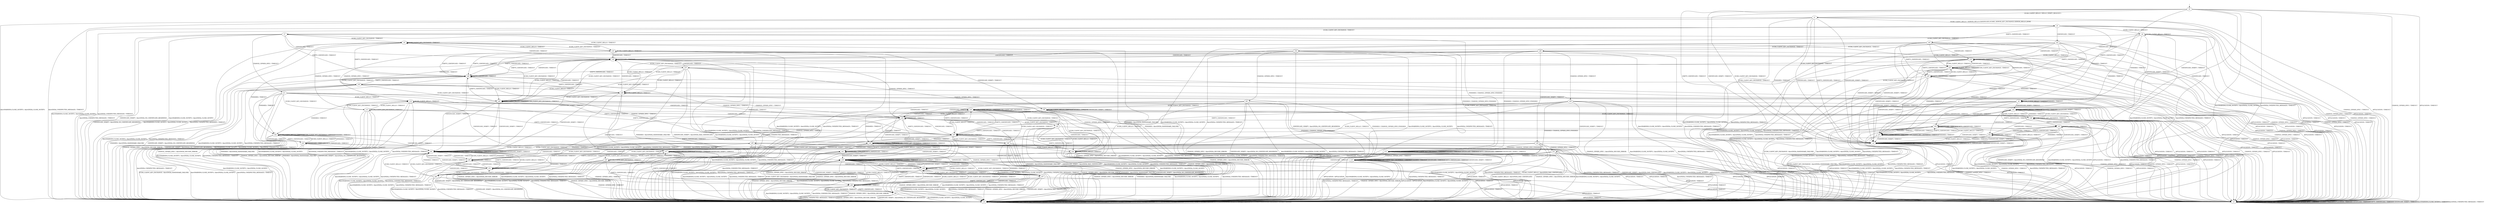 digraph h5 {
s0 [label="s0"];
s1 [label="s1"];
s2 [label="s2"];
s3 [label="s3"];
s4 [label="s4"];
s5 [label="s5"];
s6 [label="s6"];
s7 [label="s7"];
s8 [label="s8"];
s22 [label="s22"];
s32 [label="s32"];
s44 [label="s44"];
s9 [label="s9"];
s10 [label="s10"];
s11 [label="s11"];
s12 [label="s12"];
s25 [label="s25"];
s26 [label="s26"];
s27 [label="s27"];
s33 [label="s33"];
s34 [label="s34"];
s36 [label="s36"];
s38 [label="s38"];
s45 [label="s45"];
s46 [label="s46"];
s52 [label="s52"];
s53 [label="s53"];
s54 [label="s54"];
s13 [label="s13"];
s14 [label="s14"];
s15 [label="s15"];
s16 [label="s16"];
s28 [label="s28"];
s29 [label="s29"];
s30 [label="s30"];
s37 [label="s37"];
s39 [label="s39"];
s40 [label="s40"];
s42 [label="s42"];
s47 [label="s47"];
s55 [label="s55"];
s61 [label="s61"];
s17 [label="s17"];
s18 [label="s18"];
s19 [label="s19"];
s23 [label="s23"];
s31 [label="s31"];
s35 [label="s35"];
s41 [label="s41"];
s43 [label="s43"];
s50 [label="s50"];
s51 [label="s51"];
s56 [label="s56"];
s20 [label="s20"];
s21 [label="s21"];
s24 [label="s24"];
s48 [label="s48"];
s49 [label="s49"];
s59 [label="s59"];
s60 [label="s60"];
s57 [label="s57"];
s58 [label="s58"];
s0 -> s1 [label="ECDH_CLIENT_HELLO / HELLO_VERIFY_REQUEST+"];
s0 -> s2 [label="ECDH_CLIENT_KEY_EXCHANGE / TIMEOUT"];
s0 -> s3 [label="CHANGE_CIPHER_SPEC / TIMEOUT"];
s0 -> s2 [label="FINISHED / TIMEOUT"];
s0 -> s3 [label="APPLICATION / TIMEOUT"];
s0 -> s2 [label="CERTIFICATE / TIMEOUT"];
s0 -> s2 [label="EMPTY_CERTIFICATE / TIMEOUT"];
s0 -> s2 [label="CERTIFICATE_VERIFY / TIMEOUT"];
s0 -> s4 [label="Alert(WARNING,CLOSE_NOTIFY) / Alert(FATAL,CLOSE_NOTIFY)"];
s0 -> s4 [label="Alert(FATAL,UNEXPECTED_MESSAGE) / TIMEOUT"];
s1 -> s5 [label="ECDH_CLIENT_HELLO / SERVER_HELLO,CERTIFICATE,ECDHE_SERVER_KEY_EXCHANGE,SERVER_HELLO_DONE"];
s1 -> s2 [label="ECDH_CLIENT_KEY_EXCHANGE / TIMEOUT"];
s1 -> s3 [label="CHANGE_CIPHER_SPEC / TIMEOUT"];
s1 -> s2 [label="FINISHED / TIMEOUT"];
s1 -> s3 [label="APPLICATION / TIMEOUT"];
s1 -> s2 [label="CERTIFICATE / TIMEOUT"];
s1 -> s2 [label="EMPTY_CERTIFICATE / TIMEOUT"];
s1 -> s2 [label="CERTIFICATE_VERIFY / TIMEOUT"];
s1 -> s4 [label="Alert(WARNING,CLOSE_NOTIFY) / Alert(FATAL,CLOSE_NOTIFY)"];
s1 -> s4 [label="Alert(FATAL,UNEXPECTED_MESSAGE) / TIMEOUT"];
s2 -> s2 [label="ECDH_CLIENT_HELLO / TIMEOUT"];
s2 -> s2 [label="ECDH_CLIENT_KEY_EXCHANGE / TIMEOUT"];
s2 -> s3 [label="CHANGE_CIPHER_SPEC / TIMEOUT"];
s2 -> s2 [label="FINISHED / TIMEOUT"];
s2 -> s3 [label="APPLICATION / TIMEOUT"];
s2 -> s2 [label="CERTIFICATE / TIMEOUT"];
s2 -> s2 [label="EMPTY_CERTIFICATE / TIMEOUT"];
s2 -> s2 [label="CERTIFICATE_VERIFY / TIMEOUT"];
s2 -> s4 [label="Alert(WARNING,CLOSE_NOTIFY) / Alert(FATAL,CLOSE_NOTIFY)"];
s2 -> s4 [label="Alert(FATAL,UNEXPECTED_MESSAGE) / TIMEOUT"];
s3 -> s3 [label="ECDH_CLIENT_HELLO / TIMEOUT"];
s3 -> s3 [label="ECDH_CLIENT_KEY_EXCHANGE / TIMEOUT"];
s3 -> s3 [label="CHANGE_CIPHER_SPEC / TIMEOUT"];
s3 -> s3 [label="FINISHED / TIMEOUT"];
s3 -> s3 [label="APPLICATION / TIMEOUT"];
s3 -> s3 [label="CERTIFICATE / TIMEOUT"];
s3 -> s3 [label="EMPTY_CERTIFICATE / TIMEOUT"];
s3 -> s3 [label="CERTIFICATE_VERIFY / TIMEOUT"];
s3 -> s3 [label="Alert(WARNING,CLOSE_NOTIFY) / TIMEOUT"];
s3 -> s3 [label="Alert(FATAL,UNEXPECTED_MESSAGE) / TIMEOUT"];
s4 -> s4 [label="ECDH_CLIENT_HELLO / SOCKET_CLOSED"];
s4 -> s4 [label="ECDH_CLIENT_KEY_EXCHANGE / SOCKET_CLOSED"];
s4 -> s4 [label="CHANGE_CIPHER_SPEC / SOCKET_CLOSED"];
s4 -> s4 [label="FINISHED / SOCKET_CLOSED"];
s4 -> s4 [label="APPLICATION / SOCKET_CLOSED"];
s4 -> s4 [label="CERTIFICATE / SOCKET_CLOSED"];
s4 -> s4 [label="EMPTY_CERTIFICATE / SOCKET_CLOSED"];
s4 -> s4 [label="CERTIFICATE_VERIFY / SOCKET_CLOSED"];
s4 -> s4 [label="Alert(WARNING,CLOSE_NOTIFY) / SOCKET_CLOSED"];
s4 -> s4 [label="Alert(FATAL,UNEXPECTED_MESSAGE) / SOCKET_CLOSED"];
s5 -> s6 [label="ECDH_CLIENT_HELLO / TIMEOUT"];
s5 -> s7 [label="ECDH_CLIENT_KEY_EXCHANGE / TIMEOUT"];
s5 -> s3 [label="CHANGE_CIPHER_SPEC / TIMEOUT"];
s5 -> s8 [label="FINISHED / TIMEOUT"];
s5 -> s3 [label="APPLICATION / TIMEOUT"];
s5 -> s22 [label="CERTIFICATE / TIMEOUT"];
s5 -> s44 [label="EMPTY_CERTIFICATE / TIMEOUT"];
s5 -> s32 [label="CERTIFICATE_VERIFY / TIMEOUT"];
s5 -> s4 [label="Alert(WARNING,CLOSE_NOTIFY) / Alert(FATAL,CLOSE_NOTIFY)"];
s5 -> s4 [label="Alert(FATAL,UNEXPECTED_MESSAGE) / TIMEOUT"];
s6 -> s6 [label="ECDH_CLIENT_HELLO / TIMEOUT"];
s6 -> s9 [label="ECDH_CLIENT_KEY_EXCHANGE / TIMEOUT"];
s6 -> s3 [label="CHANGE_CIPHER_SPEC / TIMEOUT"];
s6 -> s8 [label="FINISHED / TIMEOUT"];
s6 -> s3 [label="APPLICATION / TIMEOUT"];
s6 -> s33 [label="CERTIFICATE / TIMEOUT"];
s6 -> s45 [label="EMPTY_CERTIFICATE / TIMEOUT"];
s6 -> s32 [label="CERTIFICATE_VERIFY / TIMEOUT"];
s6 -> s4 [label="Alert(WARNING,CLOSE_NOTIFY) / Alert(FATAL,CLOSE_NOTIFY)"];
s6 -> s4 [label="Alert(FATAL,UNEXPECTED_MESSAGE) / TIMEOUT"];
s7 -> s10 [label="ECDH_CLIENT_HELLO / TIMEOUT"];
s7 -> s9 [label="ECDH_CLIENT_KEY_EXCHANGE / TIMEOUT"];
s7 -> s11 [label="CHANGE_CIPHER_SPEC / TIMEOUT"];
s7 -> s12 [label="FINISHED / CHANGE_CIPHER_SPEC,FINISHED"];
s7 -> s3 [label="APPLICATION / TIMEOUT"];
s7 -> s38 [label="CERTIFICATE / TIMEOUT"];
s7 -> s46 [label="EMPTY_CERTIFICATE / TIMEOUT"];
s7 -> s4 [label="CERTIFICATE_VERIFY / Alert(FATAL,NO_CERTIFICATE_RESERVED)"];
s7 -> s4 [label="Alert(WARNING,CLOSE_NOTIFY) / Alert(FATAL,CLOSE_NOTIFY)"];
s7 -> s4 [label="Alert(FATAL,UNEXPECTED_MESSAGE) / TIMEOUT"];
s8 -> s8 [label="ECDH_CLIENT_HELLO / TIMEOUT"];
s8 -> s4 [label="ECDH_CLIENT_KEY_EXCHANGE / Alert(FATAL,HANDSHAKE_FAILURE)"];
s8 -> s3 [label="CHANGE_CIPHER_SPEC / TIMEOUT"];
s8 -> s8 [label="FINISHED / TIMEOUT"];
s8 -> s3 [label="APPLICATION / TIMEOUT"];
s8 -> s34 [label="CERTIFICATE / TIMEOUT"];
s8 -> s34 [label="EMPTY_CERTIFICATE / TIMEOUT"];
s8 -> s32 [label="CERTIFICATE_VERIFY / TIMEOUT"];
s8 -> s4 [label="Alert(WARNING,CLOSE_NOTIFY) / Alert(FATAL,CLOSE_NOTIFY)"];
s8 -> s4 [label="Alert(FATAL,UNEXPECTED_MESSAGE) / TIMEOUT"];
s22 -> s25 [label="ECDH_CLIENT_HELLO / TIMEOUT"];
s22 -> s26 [label="ECDH_CLIENT_KEY_EXCHANGE / TIMEOUT"];
s22 -> s3 [label="CHANGE_CIPHER_SPEC / TIMEOUT"];
s22 -> s27 [label="FINISHED / TIMEOUT"];
s22 -> s3 [label="APPLICATION / TIMEOUT"];
s22 -> s33 [label="CERTIFICATE / TIMEOUT"];
s22 -> s45 [label="EMPTY_CERTIFICATE / TIMEOUT"];
s22 -> s2 [label="CERTIFICATE_VERIFY / TIMEOUT"];
s22 -> s4 [label="Alert(WARNING,CLOSE_NOTIFY) / Alert(FATAL,CLOSE_NOTIFY)"];
s22 -> s4 [label="Alert(FATAL,UNEXPECTED_MESSAGE) / TIMEOUT"];
s32 -> s32 [label="ECDH_CLIENT_HELLO / TIMEOUT"];
s32 -> s36 [label="ECDH_CLIENT_KEY_EXCHANGE / TIMEOUT"];
s32 -> s3 [label="CHANGE_CIPHER_SPEC / TIMEOUT"];
s32 -> s32 [label="FINISHED / TIMEOUT"];
s32 -> s3 [label="APPLICATION / TIMEOUT"];
s32 -> s52 [label="CERTIFICATE / TIMEOUT"];
s32 -> s53 [label="EMPTY_CERTIFICATE / TIMEOUT"];
s32 -> s32 [label="CERTIFICATE_VERIFY / TIMEOUT"];
s32 -> s4 [label="Alert(WARNING,CLOSE_NOTIFY) / Alert(FATAL,CLOSE_NOTIFY)"];
s32 -> s4 [label="Alert(FATAL,UNEXPECTED_MESSAGE) / TIMEOUT"];
s44 -> s25 [label="ECDH_CLIENT_HELLO / TIMEOUT"];
s44 -> s54 [label="ECDH_CLIENT_KEY_EXCHANGE / TIMEOUT"];
s44 -> s3 [label="CHANGE_CIPHER_SPEC / TIMEOUT"];
s44 -> s27 [label="FINISHED / TIMEOUT"];
s44 -> s3 [label="APPLICATION / TIMEOUT"];
s44 -> s33 [label="CERTIFICATE / TIMEOUT"];
s44 -> s45 [label="EMPTY_CERTIFICATE / TIMEOUT"];
s44 -> s2 [label="CERTIFICATE_VERIFY / TIMEOUT"];
s44 -> s4 [label="Alert(WARNING,CLOSE_NOTIFY) / Alert(FATAL,CLOSE_NOTIFY)"];
s44 -> s4 [label="Alert(FATAL,UNEXPECTED_MESSAGE) / TIMEOUT"];
s9 -> s10 [label="ECDH_CLIENT_HELLO / TIMEOUT"];
s9 -> s9 [label="ECDH_CLIENT_KEY_EXCHANGE / TIMEOUT"];
s9 -> s13 [label="CHANGE_CIPHER_SPEC / TIMEOUT"];
s9 -> s4 [label="FINISHED / Alert(FATAL,HANDSHAKE_FAILURE)"];
s9 -> s3 [label="APPLICATION / TIMEOUT"];
s9 -> s38 [label="CERTIFICATE / TIMEOUT"];
s9 -> s46 [label="EMPTY_CERTIFICATE / TIMEOUT"];
s9 -> s4 [label="CERTIFICATE_VERIFY / Alert(FATAL,NO_CERTIFICATE_RESERVED)"];
s9 -> s4 [label="Alert(WARNING,CLOSE_NOTIFY) / Alert(FATAL,CLOSE_NOTIFY)"];
s9 -> s4 [label="Alert(FATAL,UNEXPECTED_MESSAGE) / TIMEOUT"];
s10 -> s10 [label="ECDH_CLIENT_HELLO / TIMEOUT"];
s10 -> s9 [label="ECDH_CLIENT_KEY_EXCHANGE / TIMEOUT"];
s10 -> s14 [label="CHANGE_CIPHER_SPEC / TIMEOUT"];
s10 -> s4 [label="FINISHED / Alert(FATAL,HANDSHAKE_FAILURE)"];
s10 -> s3 [label="APPLICATION / TIMEOUT"];
s10 -> s38 [label="CERTIFICATE / TIMEOUT"];
s10 -> s46 [label="EMPTY_CERTIFICATE / TIMEOUT"];
s10 -> s39 [label="CERTIFICATE_VERIFY / TIMEOUT"];
s10 -> s4 [label="Alert(WARNING,CLOSE_NOTIFY) / Alert(FATAL,CLOSE_NOTIFY)"];
s10 -> s4 [label="Alert(FATAL,UNEXPECTED_MESSAGE) / TIMEOUT"];
s11 -> s14 [label="ECDH_CLIENT_HELLO / TIMEOUT"];
s11 -> s13 [label="ECDH_CLIENT_KEY_EXCHANGE / TIMEOUT"];
s11 -> s4 [label="CHANGE_CIPHER_SPEC / Alert(FATAL,DECODE_ERROR)"];
s11 -> s15 [label="FINISHED / CHANGE_CIPHER_SPEC,FINISHED"];
s11 -> s3 [label="APPLICATION / TIMEOUT"];
s11 -> s16 [label="CERTIFICATE / TIMEOUT"];
s11 -> s47 [label="EMPTY_CERTIFICATE / TIMEOUT"];
s11 -> s4 [label="CERTIFICATE_VERIFY / Alert(FATAL,NO_CERTIFICATE_RESERVED)"];
s11 -> s4 [label="Alert(WARNING,CLOSE_NOTIFY) / Alert(FATAL,CLOSE_NOTIFY)"];
s11 -> s4 [label="Alert(FATAL,UNEXPECTED_MESSAGE) / TIMEOUT"];
s12 -> s12 [label="ECDH_CLIENT_HELLO / TIMEOUT"];
s12 -> s12 [label="ECDH_CLIENT_KEY_EXCHANGE / TIMEOUT"];
s12 -> s15 [label="CHANGE_CIPHER_SPEC / TIMEOUT"];
s12 -> s12 [label="FINISHED / TIMEOUT"];
s12 -> s4 [label="APPLICATION / APPLICATION"];
s12 -> s12 [label="CERTIFICATE / TIMEOUT"];
s12 -> s12 [label="EMPTY_CERTIFICATE / TIMEOUT"];
s12 -> s12 [label="CERTIFICATE_VERIFY / TIMEOUT"];
s12 -> s4 [label="Alert(WARNING,CLOSE_NOTIFY) / Alert(FATAL,CLOSE_NOTIFY)"];
s12 -> s4 [label="Alert(FATAL,UNEXPECTED_MESSAGE) / TIMEOUT"];
s25 -> s25 [label="ECDH_CLIENT_HELLO / TIMEOUT"];
s25 -> s25 [label="ECDH_CLIENT_KEY_EXCHANGE / TIMEOUT"];
s25 -> s3 [label="CHANGE_CIPHER_SPEC / TIMEOUT"];
s25 -> s27 [label="FINISHED / TIMEOUT"];
s25 -> s3 [label="APPLICATION / TIMEOUT"];
s25 -> s33 [label="CERTIFICATE / TIMEOUT"];
s25 -> s45 [label="EMPTY_CERTIFICATE / TIMEOUT"];
s25 -> s2 [label="CERTIFICATE_VERIFY / TIMEOUT"];
s25 -> s4 [label="Alert(WARNING,CLOSE_NOTIFY) / Alert(FATAL,CLOSE_NOTIFY)"];
s25 -> s4 [label="Alert(FATAL,UNEXPECTED_MESSAGE) / TIMEOUT"];
s26 -> s28 [label="ECDH_CLIENT_HELLO / TIMEOUT"];
s26 -> s40 [label="ECDH_CLIENT_KEY_EXCHANGE / TIMEOUT"];
s26 -> s29 [label="CHANGE_CIPHER_SPEC / TIMEOUT"];
s26 -> s12 [label="FINISHED / CHANGE_CIPHER_SPEC,FINISHED"];
s26 -> s3 [label="APPLICATION / TIMEOUT"];
s26 -> s38 [label="CERTIFICATE / TIMEOUT"];
s26 -> s46 [label="EMPTY_CERTIFICATE / TIMEOUT"];
s26 -> s30 [label="CERTIFICATE_VERIFY / TIMEOUT"];
s26 -> s4 [label="Alert(WARNING,CLOSE_NOTIFY) / Alert(FATAL,CLOSE_NOTIFY)"];
s26 -> s4 [label="Alert(FATAL,UNEXPECTED_MESSAGE) / TIMEOUT"];
s27 -> s27 [label="ECDH_CLIENT_HELLO / TIMEOUT"];
s27 -> s27 [label="ECDH_CLIENT_KEY_EXCHANGE / TIMEOUT"];
s27 -> s3 [label="CHANGE_CIPHER_SPEC / TIMEOUT"];
s27 -> s27 [label="FINISHED / TIMEOUT"];
s27 -> s3 [label="APPLICATION / TIMEOUT"];
s27 -> s34 [label="CERTIFICATE / TIMEOUT"];
s27 -> s34 [label="EMPTY_CERTIFICATE / TIMEOUT"];
s27 -> s2 [label="CERTIFICATE_VERIFY / TIMEOUT"];
s27 -> s4 [label="Alert(WARNING,CLOSE_NOTIFY) / Alert(FATAL,CLOSE_NOTIFY)"];
s27 -> s4 [label="Alert(FATAL,UNEXPECTED_MESSAGE) / TIMEOUT"];
s33 -> s25 [label="ECDH_CLIENT_HELLO / TIMEOUT"];
s33 -> s37 [label="ECDH_CLIENT_KEY_EXCHANGE / TIMEOUT"];
s33 -> s3 [label="CHANGE_CIPHER_SPEC / TIMEOUT"];
s33 -> s27 [label="FINISHED / TIMEOUT"];
s33 -> s3 [label="APPLICATION / TIMEOUT"];
s33 -> s33 [label="CERTIFICATE / TIMEOUT"];
s33 -> s45 [label="EMPTY_CERTIFICATE / TIMEOUT"];
s33 -> s2 [label="CERTIFICATE_VERIFY / TIMEOUT"];
s33 -> s4 [label="Alert(WARNING,CLOSE_NOTIFY) / Alert(FATAL,CLOSE_NOTIFY)"];
s33 -> s4 [label="Alert(FATAL,UNEXPECTED_MESSAGE) / TIMEOUT"];
s34 -> s27 [label="ECDH_CLIENT_HELLO / TIMEOUT"];
s34 -> s4 [label="ECDH_CLIENT_KEY_EXCHANGE / Alert(FATAL,HANDSHAKE_FAILURE)"];
s34 -> s3 [label="CHANGE_CIPHER_SPEC / TIMEOUT"];
s34 -> s27 [label="FINISHED / TIMEOUT"];
s34 -> s3 [label="APPLICATION / TIMEOUT"];
s34 -> s34 [label="CERTIFICATE / TIMEOUT"];
s34 -> s34 [label="EMPTY_CERTIFICATE / TIMEOUT"];
s34 -> s2 [label="CERTIFICATE_VERIFY / TIMEOUT"];
s34 -> s4 [label="Alert(WARNING,CLOSE_NOTIFY) / Alert(FATAL,CLOSE_NOTIFY)"];
s34 -> s4 [label="Alert(FATAL,UNEXPECTED_MESSAGE) / TIMEOUT"];
s36 -> s32 [label="ECDH_CLIENT_HELLO / TIMEOUT"];
s36 -> s36 [label="ECDH_CLIENT_KEY_EXCHANGE / TIMEOUT"];
s36 -> s3 [label="CHANGE_CIPHER_SPEC / TIMEOUT"];
s36 -> s32 [label="FINISHED / TIMEOUT"];
s36 -> s3 [label="APPLICATION / TIMEOUT"];
s36 -> s52 [label="CERTIFICATE / TIMEOUT"];
s36 -> s53 [label="EMPTY_CERTIFICATE / TIMEOUT"];
s36 -> s4 [label="CERTIFICATE_VERIFY / Alert(FATAL,NO_CERTIFICATE_RESERVED)"];
s36 -> s4 [label="Alert(WARNING,CLOSE_NOTIFY) / Alert(FATAL,CLOSE_NOTIFY)"];
s36 -> s4 [label="Alert(FATAL,UNEXPECTED_MESSAGE) / TIMEOUT"];
s38 -> s40 [label="ECDH_CLIENT_HELLO / TIMEOUT"];
s38 -> s37 [label="ECDH_CLIENT_KEY_EXCHANGE / TIMEOUT"];
s38 -> s16 [label="CHANGE_CIPHER_SPEC / TIMEOUT"];
s38 -> s42 [label="FINISHED / TIMEOUT"];
s38 -> s3 [label="APPLICATION / TIMEOUT"];
s38 -> s38 [label="CERTIFICATE / TIMEOUT"];
s38 -> s46 [label="EMPTY_CERTIFICATE / TIMEOUT"];
s38 -> s41 [label="CERTIFICATE_VERIFY / TIMEOUT"];
s38 -> s4 [label="Alert(WARNING,CLOSE_NOTIFY) / Alert(FATAL,CLOSE_NOTIFY)"];
s38 -> s4 [label="Alert(FATAL,UNEXPECTED_MESSAGE) / TIMEOUT"];
s45 -> s25 [label="ECDH_CLIENT_HELLO / TIMEOUT"];
s45 -> s55 [label="ECDH_CLIENT_KEY_EXCHANGE / TIMEOUT"];
s45 -> s3 [label="CHANGE_CIPHER_SPEC / TIMEOUT"];
s45 -> s27 [label="FINISHED / TIMEOUT"];
s45 -> s3 [label="APPLICATION / TIMEOUT"];
s45 -> s33 [label="CERTIFICATE / TIMEOUT"];
s45 -> s45 [label="EMPTY_CERTIFICATE / TIMEOUT"];
s45 -> s2 [label="CERTIFICATE_VERIFY / TIMEOUT"];
s45 -> s4 [label="Alert(WARNING,CLOSE_NOTIFY) / Alert(FATAL,CLOSE_NOTIFY)"];
s45 -> s4 [label="Alert(FATAL,UNEXPECTED_MESSAGE) / TIMEOUT"];
s46 -> s40 [label="ECDH_CLIENT_HELLO / TIMEOUT"];
s46 -> s55 [label="ECDH_CLIENT_KEY_EXCHANGE / TIMEOUT"];
s46 -> s47 [label="CHANGE_CIPHER_SPEC / TIMEOUT"];
s46 -> s42 [label="FINISHED / TIMEOUT"];
s46 -> s3 [label="APPLICATION / TIMEOUT"];
s46 -> s38 [label="CERTIFICATE / TIMEOUT"];
s46 -> s46 [label="EMPTY_CERTIFICATE / TIMEOUT"];
s46 -> s41 [label="CERTIFICATE_VERIFY / TIMEOUT"];
s46 -> s4 [label="Alert(WARNING,CLOSE_NOTIFY) / Alert(FATAL,CLOSE_NOTIFY)"];
s46 -> s4 [label="Alert(FATAL,UNEXPECTED_MESSAGE) / TIMEOUT"];
s52 -> s2 [label="ECDH_CLIENT_HELLO / TIMEOUT"];
s52 -> s59 [label="ECDH_CLIENT_KEY_EXCHANGE / TIMEOUT"];
s52 -> s3 [label="CHANGE_CIPHER_SPEC / TIMEOUT"];
s52 -> s2 [label="FINISHED / TIMEOUT"];
s52 -> s3 [label="APPLICATION / TIMEOUT"];
s52 -> s52 [label="CERTIFICATE / TIMEOUT"];
s52 -> s53 [label="EMPTY_CERTIFICATE / TIMEOUT"];
s52 -> s2 [label="CERTIFICATE_VERIFY / TIMEOUT"];
s52 -> s4 [label="Alert(WARNING,CLOSE_NOTIFY) / Alert(FATAL,CLOSE_NOTIFY)"];
s52 -> s4 [label="Alert(FATAL,UNEXPECTED_MESSAGE) / TIMEOUT"];
s53 -> s2 [label="ECDH_CLIENT_HELLO / TIMEOUT"];
s53 -> s60 [label="ECDH_CLIENT_KEY_EXCHANGE / TIMEOUT"];
s53 -> s3 [label="CHANGE_CIPHER_SPEC / TIMEOUT"];
s53 -> s2 [label="FINISHED / TIMEOUT"];
s53 -> s3 [label="APPLICATION / TIMEOUT"];
s53 -> s52 [label="CERTIFICATE / TIMEOUT"];
s53 -> s53 [label="EMPTY_CERTIFICATE / TIMEOUT"];
s53 -> s2 [label="CERTIFICATE_VERIFY / TIMEOUT"];
s53 -> s4 [label="Alert(WARNING,CLOSE_NOTIFY) / Alert(FATAL,CLOSE_NOTIFY)"];
s53 -> s4 [label="Alert(FATAL,UNEXPECTED_MESSAGE) / TIMEOUT"];
s54 -> s28 [label="ECDH_CLIENT_HELLO / TIMEOUT"];
s54 -> s40 [label="ECDH_CLIENT_KEY_EXCHANGE / TIMEOUT"];
s54 -> s61 [label="CHANGE_CIPHER_SPEC / TIMEOUT"];
s54 -> s12 [label="FINISHED / CHANGE_CIPHER_SPEC,FINISHED"];
s54 -> s3 [label="APPLICATION / TIMEOUT"];
s54 -> s38 [label="CERTIFICATE / TIMEOUT"];
s54 -> s46 [label="EMPTY_CERTIFICATE / TIMEOUT"];
s54 -> s4 [label="CERTIFICATE_VERIFY / Alert(FATAL,NO_CERTIFICATE_RESERVED)"];
s54 -> s4 [label="Alert(WARNING,CLOSE_NOTIFY) / Alert(FATAL,CLOSE_NOTIFY)"];
s54 -> s4 [label="Alert(FATAL,UNEXPECTED_MESSAGE) / TIMEOUT"];
s13 -> s14 [label="ECDH_CLIENT_HELLO / TIMEOUT"];
s13 -> s13 [label="ECDH_CLIENT_KEY_EXCHANGE / TIMEOUT"];
s13 -> s4 [label="CHANGE_CIPHER_SPEC / Alert(FATAL,DECODE_ERROR)"];
s13 -> s4 [label="FINISHED / Alert(FATAL,HANDSHAKE_FAILURE)"];
s13 -> s3 [label="APPLICATION / TIMEOUT"];
s13 -> s16 [label="CERTIFICATE / TIMEOUT"];
s13 -> s47 [label="EMPTY_CERTIFICATE / TIMEOUT"];
s13 -> s4 [label="CERTIFICATE_VERIFY / Alert(FATAL,NO_CERTIFICATE_RESERVED)"];
s13 -> s4 [label="Alert(WARNING,CLOSE_NOTIFY) / Alert(FATAL,CLOSE_NOTIFY)"];
s13 -> s4 [label="Alert(FATAL,UNEXPECTED_MESSAGE) / TIMEOUT"];
s14 -> s14 [label="ECDH_CLIENT_HELLO / TIMEOUT"];
s14 -> s13 [label="ECDH_CLIENT_KEY_EXCHANGE / TIMEOUT"];
s14 -> s4 [label="CHANGE_CIPHER_SPEC / Alert(FATAL,DECODE_ERROR)"];
s14 -> s4 [label="FINISHED / Alert(FATAL,HANDSHAKE_FAILURE)"];
s14 -> s3 [label="APPLICATION / TIMEOUT"];
s14 -> s16 [label="CERTIFICATE / TIMEOUT"];
s14 -> s47 [label="EMPTY_CERTIFICATE / TIMEOUT"];
s14 -> s17 [label="CERTIFICATE_VERIFY / TIMEOUT"];
s14 -> s4 [label="Alert(WARNING,CLOSE_NOTIFY) / Alert(FATAL,CLOSE_NOTIFY)"];
s14 -> s4 [label="Alert(FATAL,UNEXPECTED_MESSAGE) / TIMEOUT"];
s15 -> s15 [label="ECDH_CLIENT_HELLO / TIMEOUT"];
s15 -> s15 [label="ECDH_CLIENT_KEY_EXCHANGE / TIMEOUT"];
s15 -> s4 [label="CHANGE_CIPHER_SPEC / Alert(FATAL,DECODE_ERROR)"];
s15 -> s15 [label="FINISHED / TIMEOUT"];
s15 -> s4 [label="APPLICATION / APPLICATION"];
s15 -> s15 [label="CERTIFICATE / TIMEOUT"];
s15 -> s15 [label="EMPTY_CERTIFICATE / TIMEOUT"];
s15 -> s15 [label="CERTIFICATE_VERIFY / TIMEOUT"];
s15 -> s4 [label="Alert(WARNING,CLOSE_NOTIFY) / Alert(FATAL,CLOSE_NOTIFY)"];
s15 -> s4 [label="Alert(FATAL,UNEXPECTED_MESSAGE) / TIMEOUT"];
s16 -> s23 [label="ECDH_CLIENT_HELLO / TIMEOUT"];
s16 -> s18 [label="ECDH_CLIENT_KEY_EXCHANGE / TIMEOUT"];
s16 -> s4 [label="CHANGE_CIPHER_SPEC / Alert(FATAL,DECODE_ERROR)"];
s16 -> s19 [label="FINISHED / TIMEOUT"];
s16 -> s3 [label="APPLICATION / TIMEOUT"];
s16 -> s16 [label="CERTIFICATE / TIMEOUT"];
s16 -> s47 [label="EMPTY_CERTIFICATE / TIMEOUT"];
s16 -> s35 [label="CERTIFICATE_VERIFY / TIMEOUT"];
s16 -> s4 [label="Alert(WARNING,CLOSE_NOTIFY) / Alert(FATAL,CLOSE_NOTIFY)"];
s16 -> s4 [label="Alert(FATAL,UNEXPECTED_MESSAGE) / TIMEOUT"];
s28 -> s28 [label="ECDH_CLIENT_HELLO / TIMEOUT"];
s28 -> s40 [label="ECDH_CLIENT_KEY_EXCHANGE / TIMEOUT"];
s28 -> s24 [label="CHANGE_CIPHER_SPEC / TIMEOUT"];
s28 -> s4 [label="FINISHED / Alert(FATAL,HANDSHAKE_FAILURE)"];
s28 -> s3 [label="APPLICATION / TIMEOUT"];
s28 -> s38 [label="CERTIFICATE / TIMEOUT"];
s28 -> s46 [label="EMPTY_CERTIFICATE / TIMEOUT"];
s28 -> s41 [label="CERTIFICATE_VERIFY / TIMEOUT"];
s28 -> s4 [label="Alert(WARNING,CLOSE_NOTIFY) / Alert(FATAL,CLOSE_NOTIFY)"];
s28 -> s4 [label="Alert(FATAL,UNEXPECTED_MESSAGE) / TIMEOUT"];
s29 -> s24 [label="ECDH_CLIENT_HELLO / TIMEOUT"];
s29 -> s23 [label="ECDH_CLIENT_KEY_EXCHANGE / TIMEOUT"];
s29 -> s4 [label="CHANGE_CIPHER_SPEC / Alert(FATAL,DECODE_ERROR)"];
s29 -> s15 [label="FINISHED / CHANGE_CIPHER_SPEC,FINISHED"];
s29 -> s3 [label="APPLICATION / TIMEOUT"];
s29 -> s16 [label="CERTIFICATE / TIMEOUT"];
s29 -> s47 [label="EMPTY_CERTIFICATE / TIMEOUT"];
s29 -> s31 [label="CERTIFICATE_VERIFY / TIMEOUT"];
s29 -> s4 [label="Alert(WARNING,CLOSE_NOTIFY) / Alert(FATAL,CLOSE_NOTIFY)"];
s29 -> s4 [label="Alert(FATAL,UNEXPECTED_MESSAGE) / TIMEOUT"];
s30 -> s4 [label="ECDH_CLIENT_HELLO / Alert(FATAL,BAD_CERTIFICATE)"];
s30 -> s41 [label="ECDH_CLIENT_KEY_EXCHANGE / TIMEOUT"];
s30 -> s31 [label="CHANGE_CIPHER_SPEC / TIMEOUT"];
s30 -> s12 [label="FINISHED / CHANGE_CIPHER_SPEC,FINISHED"];
s30 -> s3 [label="APPLICATION / TIMEOUT"];
s30 -> s50 [label="CERTIFICATE / TIMEOUT"];
s30 -> s51 [label="EMPTY_CERTIFICATE / TIMEOUT"];
s30 -> s41 [label="CERTIFICATE_VERIFY / TIMEOUT"];
s30 -> s4 [label="Alert(WARNING,CLOSE_NOTIFY) / Alert(FATAL,CLOSE_NOTIFY)"];
s30 -> s4 [label="Alert(FATAL,UNEXPECTED_MESSAGE) / TIMEOUT"];
s37 -> s28 [label="ECDH_CLIENT_HELLO / TIMEOUT"];
s37 -> s40 [label="ECDH_CLIENT_KEY_EXCHANGE / TIMEOUT"];
s37 -> s18 [label="CHANGE_CIPHER_SPEC / TIMEOUT"];
s37 -> s4 [label="FINISHED / Alert(FATAL,HANDSHAKE_FAILURE)"];
s37 -> s3 [label="APPLICATION / TIMEOUT"];
s37 -> s38 [label="CERTIFICATE / TIMEOUT"];
s37 -> s46 [label="EMPTY_CERTIFICATE / TIMEOUT"];
s37 -> s4 [label="CERTIFICATE_VERIFY / Alert(FATAL,BAD_CERTIFICATE)"];
s37 -> s4 [label="Alert(WARNING,CLOSE_NOTIFY) / Alert(FATAL,CLOSE_NOTIFY)"];
s37 -> s4 [label="Alert(FATAL,UNEXPECTED_MESSAGE) / TIMEOUT"];
s39 -> s39 [label="ECDH_CLIENT_HELLO / TIMEOUT"];
s39 -> s36 [label="ECDH_CLIENT_KEY_EXCHANGE / TIMEOUT"];
s39 -> s17 [label="CHANGE_CIPHER_SPEC / TIMEOUT"];
s39 -> s39 [label="FINISHED / TIMEOUT"];
s39 -> s3 [label="APPLICATION / TIMEOUT"];
s39 -> s50 [label="CERTIFICATE / TIMEOUT"];
s39 -> s51 [label="EMPTY_CERTIFICATE / TIMEOUT"];
s39 -> s39 [label="CERTIFICATE_VERIFY / TIMEOUT"];
s39 -> s4 [label="Alert(WARNING,CLOSE_NOTIFY) / Alert(FATAL,CLOSE_NOTIFY)"];
s39 -> s4 [label="Alert(FATAL,UNEXPECTED_MESSAGE) / TIMEOUT"];
s40 -> s40 [label="ECDH_CLIENT_HELLO / TIMEOUT"];
s40 -> s40 [label="ECDH_CLIENT_KEY_EXCHANGE / TIMEOUT"];
s40 -> s23 [label="CHANGE_CIPHER_SPEC / TIMEOUT"];
s40 -> s42 [label="FINISHED / TIMEOUT"];
s40 -> s3 [label="APPLICATION / TIMEOUT"];
s40 -> s38 [label="CERTIFICATE / TIMEOUT"];
s40 -> s46 [label="EMPTY_CERTIFICATE / TIMEOUT"];
s40 -> s41 [label="CERTIFICATE_VERIFY / TIMEOUT"];
s40 -> s4 [label="Alert(WARNING,CLOSE_NOTIFY) / Alert(FATAL,CLOSE_NOTIFY)"];
s40 -> s4 [label="Alert(FATAL,UNEXPECTED_MESSAGE) / TIMEOUT"];
s42 -> s42 [label="ECDH_CLIENT_HELLO / TIMEOUT"];
s42 -> s42 [label="ECDH_CLIENT_KEY_EXCHANGE / TIMEOUT"];
s42 -> s19 [label="CHANGE_CIPHER_SPEC / TIMEOUT"];
s42 -> s42 [label="FINISHED / TIMEOUT"];
s42 -> s3 [label="APPLICATION / TIMEOUT"];
s42 -> s43 [label="CERTIFICATE / TIMEOUT"];
s42 -> s43 [label="EMPTY_CERTIFICATE / TIMEOUT"];
s42 -> s41 [label="CERTIFICATE_VERIFY / TIMEOUT"];
s42 -> s4 [label="Alert(WARNING,CLOSE_NOTIFY) / Alert(FATAL,CLOSE_NOTIFY)"];
s42 -> s4 [label="Alert(FATAL,UNEXPECTED_MESSAGE) / TIMEOUT"];
s47 -> s23 [label="ECDH_CLIENT_HELLO / TIMEOUT"];
s47 -> s56 [label="ECDH_CLIENT_KEY_EXCHANGE / TIMEOUT"];
s47 -> s4 [label="CHANGE_CIPHER_SPEC / Alert(FATAL,DECODE_ERROR)"];
s47 -> s19 [label="FINISHED / TIMEOUT"];
s47 -> s3 [label="APPLICATION / TIMEOUT"];
s47 -> s16 [label="CERTIFICATE / TIMEOUT"];
s47 -> s47 [label="EMPTY_CERTIFICATE / TIMEOUT"];
s47 -> s35 [label="CERTIFICATE_VERIFY / TIMEOUT"];
s47 -> s4 [label="Alert(WARNING,CLOSE_NOTIFY) / Alert(FATAL,CLOSE_NOTIFY)"];
s47 -> s4 [label="Alert(FATAL,UNEXPECTED_MESSAGE) / TIMEOUT"];
s55 -> s28 [label="ECDH_CLIENT_HELLO / TIMEOUT"];
s55 -> s40 [label="ECDH_CLIENT_KEY_EXCHANGE / TIMEOUT"];
s55 -> s56 [label="CHANGE_CIPHER_SPEC / TIMEOUT"];
s55 -> s4 [label="FINISHED / Alert(FATAL,HANDSHAKE_FAILURE)"];
s55 -> s3 [label="APPLICATION / TIMEOUT"];
s55 -> s38 [label="CERTIFICATE / TIMEOUT"];
s55 -> s46 [label="EMPTY_CERTIFICATE / TIMEOUT"];
s55 -> s4 [label="CERTIFICATE_VERIFY / Alert(FATAL,NO_CERTIFICATE_RESERVED)"];
s55 -> s4 [label="Alert(WARNING,CLOSE_NOTIFY) / Alert(FATAL,CLOSE_NOTIFY)"];
s55 -> s4 [label="Alert(FATAL,UNEXPECTED_MESSAGE) / TIMEOUT"];
s61 -> s24 [label="ECDH_CLIENT_HELLO / TIMEOUT"];
s61 -> s23 [label="ECDH_CLIENT_KEY_EXCHANGE / TIMEOUT"];
s61 -> s4 [label="CHANGE_CIPHER_SPEC / Alert(FATAL,DECODE_ERROR)"];
s61 -> s15 [label="FINISHED / CHANGE_CIPHER_SPEC,FINISHED"];
s61 -> s3 [label="APPLICATION / TIMEOUT"];
s61 -> s16 [label="CERTIFICATE / TIMEOUT"];
s61 -> s47 [label="EMPTY_CERTIFICATE / TIMEOUT"];
s61 -> s4 [label="CERTIFICATE_VERIFY / Alert(FATAL,NO_CERTIFICATE_RESERVED)"];
s61 -> s4 [label="Alert(WARNING,CLOSE_NOTIFY) / Alert(FATAL,CLOSE_NOTIFY)"];
s61 -> s4 [label="Alert(FATAL,UNEXPECTED_MESSAGE) / TIMEOUT"];
s17 -> s17 [label="ECDH_CLIENT_HELLO / TIMEOUT"];
s17 -> s20 [label="ECDH_CLIENT_KEY_EXCHANGE / TIMEOUT"];
s17 -> s4 [label="CHANGE_CIPHER_SPEC / Alert(FATAL,DECODE_ERROR)"];
s17 -> s17 [label="FINISHED / TIMEOUT"];
s17 -> s3 [label="APPLICATION / TIMEOUT"];
s17 -> s48 [label="CERTIFICATE / TIMEOUT"];
s17 -> s49 [label="EMPTY_CERTIFICATE / TIMEOUT"];
s17 -> s17 [label="CERTIFICATE_VERIFY / TIMEOUT"];
s17 -> s4 [label="Alert(WARNING,CLOSE_NOTIFY) / Alert(FATAL,CLOSE_NOTIFY)"];
s17 -> s4 [label="Alert(FATAL,UNEXPECTED_MESSAGE) / TIMEOUT"];
s18 -> s24 [label="ECDH_CLIENT_HELLO / TIMEOUT"];
s18 -> s23 [label="ECDH_CLIENT_KEY_EXCHANGE / TIMEOUT"];
s18 -> s4 [label="CHANGE_CIPHER_SPEC / Alert(FATAL,DECODE_ERROR)"];
s18 -> s4 [label="FINISHED / Alert(FATAL,HANDSHAKE_FAILURE)"];
s18 -> s3 [label="APPLICATION / TIMEOUT"];
s18 -> s16 [label="CERTIFICATE / TIMEOUT"];
s18 -> s47 [label="EMPTY_CERTIFICATE / TIMEOUT"];
s18 -> s4 [label="CERTIFICATE_VERIFY / Alert(FATAL,BAD_CERTIFICATE)"];
s18 -> s4 [label="Alert(WARNING,CLOSE_NOTIFY) / Alert(FATAL,CLOSE_NOTIFY)"];
s18 -> s4 [label="Alert(FATAL,UNEXPECTED_MESSAGE) / TIMEOUT"];
s19 -> s19 [label="ECDH_CLIENT_HELLO / TIMEOUT"];
s19 -> s19 [label="ECDH_CLIENT_KEY_EXCHANGE / TIMEOUT"];
s19 -> s4 [label="CHANGE_CIPHER_SPEC / Alert(FATAL,DECODE_ERROR)"];
s19 -> s19 [label="FINISHED / TIMEOUT"];
s19 -> s3 [label="APPLICATION / TIMEOUT"];
s19 -> s21 [label="CERTIFICATE / TIMEOUT"];
s19 -> s21 [label="EMPTY_CERTIFICATE / TIMEOUT"];
s19 -> s35 [label="CERTIFICATE_VERIFY / TIMEOUT"];
s19 -> s4 [label="Alert(WARNING,CLOSE_NOTIFY) / Alert(FATAL,CLOSE_NOTIFY)"];
s19 -> s4 [label="Alert(FATAL,UNEXPECTED_MESSAGE) / TIMEOUT"];
s23 -> s23 [label="ECDH_CLIENT_HELLO / TIMEOUT"];
s23 -> s23 [label="ECDH_CLIENT_KEY_EXCHANGE / TIMEOUT"];
s23 -> s4 [label="CHANGE_CIPHER_SPEC / Alert(FATAL,DECODE_ERROR)"];
s23 -> s19 [label="FINISHED / TIMEOUT"];
s23 -> s3 [label="APPLICATION / TIMEOUT"];
s23 -> s16 [label="CERTIFICATE / TIMEOUT"];
s23 -> s47 [label="EMPTY_CERTIFICATE / TIMEOUT"];
s23 -> s35 [label="CERTIFICATE_VERIFY / TIMEOUT"];
s23 -> s4 [label="Alert(WARNING,CLOSE_NOTIFY) / Alert(FATAL,CLOSE_NOTIFY)"];
s23 -> s4 [label="Alert(FATAL,UNEXPECTED_MESSAGE) / TIMEOUT"];
s31 -> s4 [label="ECDH_CLIENT_HELLO / Alert(FATAL,BAD_CERTIFICATE)"];
s31 -> s35 [label="ECDH_CLIENT_KEY_EXCHANGE / TIMEOUT"];
s31 -> s4 [label="CHANGE_CIPHER_SPEC / Alert(FATAL,DECODE_ERROR)"];
s31 -> s15 [label="FINISHED / CHANGE_CIPHER_SPEC,FINISHED"];
s31 -> s3 [label="APPLICATION / TIMEOUT"];
s31 -> s48 [label="CERTIFICATE / TIMEOUT"];
s31 -> s49 [label="EMPTY_CERTIFICATE / TIMEOUT"];
s31 -> s35 [label="CERTIFICATE_VERIFY / TIMEOUT"];
s31 -> s4 [label="Alert(WARNING,CLOSE_NOTIFY) / Alert(FATAL,CLOSE_NOTIFY)"];
s31 -> s4 [label="Alert(FATAL,UNEXPECTED_MESSAGE) / TIMEOUT"];
s35 -> s35 [label="ECDH_CLIENT_HELLO / TIMEOUT"];
s35 -> s35 [label="ECDH_CLIENT_KEY_EXCHANGE / TIMEOUT"];
s35 -> s4 [label="CHANGE_CIPHER_SPEC / Alert(FATAL,DECODE_ERROR)"];
s35 -> s35 [label="FINISHED / TIMEOUT"];
s35 -> s3 [label="APPLICATION / TIMEOUT"];
s35 -> s48 [label="CERTIFICATE / TIMEOUT"];
s35 -> s49 [label="EMPTY_CERTIFICATE / TIMEOUT"];
s35 -> s35 [label="CERTIFICATE_VERIFY / TIMEOUT"];
s35 -> s4 [label="Alert(WARNING,CLOSE_NOTIFY) / Alert(FATAL,CLOSE_NOTIFY)"];
s35 -> s4 [label="Alert(FATAL,UNEXPECTED_MESSAGE) / TIMEOUT"];
s41 -> s41 [label="ECDH_CLIENT_HELLO / TIMEOUT"];
s41 -> s41 [label="ECDH_CLIENT_KEY_EXCHANGE / TIMEOUT"];
s41 -> s35 [label="CHANGE_CIPHER_SPEC / TIMEOUT"];
s41 -> s41 [label="FINISHED / TIMEOUT"];
s41 -> s3 [label="APPLICATION / TIMEOUT"];
s41 -> s50 [label="CERTIFICATE / TIMEOUT"];
s41 -> s51 [label="EMPTY_CERTIFICATE / TIMEOUT"];
s41 -> s41 [label="CERTIFICATE_VERIFY / TIMEOUT"];
s41 -> s4 [label="Alert(WARNING,CLOSE_NOTIFY) / Alert(FATAL,CLOSE_NOTIFY)"];
s41 -> s4 [label="Alert(FATAL,UNEXPECTED_MESSAGE) / TIMEOUT"];
s43 -> s42 [label="ECDH_CLIENT_HELLO / TIMEOUT"];
s43 -> s4 [label="ECDH_CLIENT_KEY_EXCHANGE / Alert(FATAL,HANDSHAKE_FAILURE)"];
s43 -> s21 [label="CHANGE_CIPHER_SPEC / TIMEOUT"];
s43 -> s42 [label="FINISHED / TIMEOUT"];
s43 -> s3 [label="APPLICATION / TIMEOUT"];
s43 -> s43 [label="CERTIFICATE / TIMEOUT"];
s43 -> s43 [label="EMPTY_CERTIFICATE / TIMEOUT"];
s43 -> s41 [label="CERTIFICATE_VERIFY / TIMEOUT"];
s43 -> s4 [label="Alert(WARNING,CLOSE_NOTIFY) / Alert(FATAL,CLOSE_NOTIFY)"];
s43 -> s4 [label="Alert(FATAL,UNEXPECTED_MESSAGE) / TIMEOUT"];
s50 -> s41 [label="ECDH_CLIENT_HELLO / TIMEOUT"];
s50 -> s59 [label="ECDH_CLIENT_KEY_EXCHANGE / TIMEOUT"];
s50 -> s48 [label="CHANGE_CIPHER_SPEC / TIMEOUT"];
s50 -> s41 [label="FINISHED / TIMEOUT"];
s50 -> s3 [label="APPLICATION / TIMEOUT"];
s50 -> s50 [label="CERTIFICATE / TIMEOUT"];
s50 -> s51 [label="EMPTY_CERTIFICATE / TIMEOUT"];
s50 -> s41 [label="CERTIFICATE_VERIFY / TIMEOUT"];
s50 -> s4 [label="Alert(WARNING,CLOSE_NOTIFY) / Alert(FATAL,CLOSE_NOTIFY)"];
s50 -> s4 [label="Alert(FATAL,UNEXPECTED_MESSAGE) / TIMEOUT"];
s51 -> s41 [label="ECDH_CLIENT_HELLO / TIMEOUT"];
s51 -> s60 [label="ECDH_CLIENT_KEY_EXCHANGE / TIMEOUT"];
s51 -> s49 [label="CHANGE_CIPHER_SPEC / TIMEOUT"];
s51 -> s41 [label="FINISHED / TIMEOUT"];
s51 -> s3 [label="APPLICATION / TIMEOUT"];
s51 -> s50 [label="CERTIFICATE / TIMEOUT"];
s51 -> s51 [label="EMPTY_CERTIFICATE / TIMEOUT"];
s51 -> s41 [label="CERTIFICATE_VERIFY / TIMEOUT"];
s51 -> s4 [label="Alert(WARNING,CLOSE_NOTIFY) / Alert(FATAL,CLOSE_NOTIFY)"];
s51 -> s4 [label="Alert(FATAL,UNEXPECTED_MESSAGE) / TIMEOUT"];
s56 -> s24 [label="ECDH_CLIENT_HELLO / TIMEOUT"];
s56 -> s23 [label="ECDH_CLIENT_KEY_EXCHANGE / TIMEOUT"];
s56 -> s4 [label="CHANGE_CIPHER_SPEC / Alert(FATAL,DECODE_ERROR)"];
s56 -> s4 [label="FINISHED / Alert(FATAL,HANDSHAKE_FAILURE)"];
s56 -> s3 [label="APPLICATION / TIMEOUT"];
s56 -> s16 [label="CERTIFICATE / TIMEOUT"];
s56 -> s47 [label="EMPTY_CERTIFICATE / TIMEOUT"];
s56 -> s4 [label="CERTIFICATE_VERIFY / Alert(FATAL,NO_CERTIFICATE_RESERVED)"];
s56 -> s4 [label="Alert(WARNING,CLOSE_NOTIFY) / Alert(FATAL,CLOSE_NOTIFY)"];
s56 -> s4 [label="Alert(FATAL,UNEXPECTED_MESSAGE) / TIMEOUT"];
s20 -> s17 [label="ECDH_CLIENT_HELLO / TIMEOUT"];
s20 -> s20 [label="ECDH_CLIENT_KEY_EXCHANGE / TIMEOUT"];
s20 -> s4 [label="CHANGE_CIPHER_SPEC / Alert(FATAL,DECODE_ERROR)"];
s20 -> s17 [label="FINISHED / TIMEOUT"];
s20 -> s3 [label="APPLICATION / TIMEOUT"];
s20 -> s48 [label="CERTIFICATE / TIMEOUT"];
s20 -> s49 [label="EMPTY_CERTIFICATE / TIMEOUT"];
s20 -> s4 [label="CERTIFICATE_VERIFY / Alert(FATAL,NO_CERTIFICATE_RESERVED)"];
s20 -> s4 [label="Alert(WARNING,CLOSE_NOTIFY) / Alert(FATAL,CLOSE_NOTIFY)"];
s20 -> s4 [label="Alert(FATAL,UNEXPECTED_MESSAGE) / TIMEOUT"];
s21 -> s19 [label="ECDH_CLIENT_HELLO / TIMEOUT"];
s21 -> s4 [label="ECDH_CLIENT_KEY_EXCHANGE / Alert(FATAL,HANDSHAKE_FAILURE)"];
s21 -> s4 [label="CHANGE_CIPHER_SPEC / Alert(FATAL,DECODE_ERROR)"];
s21 -> s19 [label="FINISHED / TIMEOUT"];
s21 -> s3 [label="APPLICATION / TIMEOUT"];
s21 -> s21 [label="CERTIFICATE / TIMEOUT"];
s21 -> s21 [label="EMPTY_CERTIFICATE / TIMEOUT"];
s21 -> s35 [label="CERTIFICATE_VERIFY / TIMEOUT"];
s21 -> s4 [label="Alert(WARNING,CLOSE_NOTIFY) / Alert(FATAL,CLOSE_NOTIFY)"];
s21 -> s4 [label="Alert(FATAL,UNEXPECTED_MESSAGE) / TIMEOUT"];
s24 -> s24 [label="ECDH_CLIENT_HELLO / TIMEOUT"];
s24 -> s23 [label="ECDH_CLIENT_KEY_EXCHANGE / TIMEOUT"];
s24 -> s4 [label="CHANGE_CIPHER_SPEC / Alert(FATAL,DECODE_ERROR)"];
s24 -> s4 [label="FINISHED / Alert(FATAL,HANDSHAKE_FAILURE)"];
s24 -> s3 [label="APPLICATION / TIMEOUT"];
s24 -> s16 [label="CERTIFICATE / TIMEOUT"];
s24 -> s47 [label="EMPTY_CERTIFICATE / TIMEOUT"];
s24 -> s35 [label="CERTIFICATE_VERIFY / TIMEOUT"];
s24 -> s4 [label="Alert(WARNING,CLOSE_NOTIFY) / Alert(FATAL,CLOSE_NOTIFY)"];
s24 -> s4 [label="Alert(FATAL,UNEXPECTED_MESSAGE) / TIMEOUT"];
s48 -> s35 [label="ECDH_CLIENT_HELLO / TIMEOUT"];
s48 -> s57 [label="ECDH_CLIENT_KEY_EXCHANGE / TIMEOUT"];
s48 -> s4 [label="CHANGE_CIPHER_SPEC / Alert(FATAL,DECODE_ERROR)"];
s48 -> s35 [label="FINISHED / TIMEOUT"];
s48 -> s3 [label="APPLICATION / TIMEOUT"];
s48 -> s48 [label="CERTIFICATE / TIMEOUT"];
s48 -> s49 [label="EMPTY_CERTIFICATE / TIMEOUT"];
s48 -> s35 [label="CERTIFICATE_VERIFY / TIMEOUT"];
s48 -> s4 [label="Alert(WARNING,CLOSE_NOTIFY) / Alert(FATAL,CLOSE_NOTIFY)"];
s48 -> s4 [label="Alert(FATAL,UNEXPECTED_MESSAGE) / TIMEOUT"];
s49 -> s35 [label="ECDH_CLIENT_HELLO / TIMEOUT"];
s49 -> s58 [label="ECDH_CLIENT_KEY_EXCHANGE / TIMEOUT"];
s49 -> s4 [label="CHANGE_CIPHER_SPEC / Alert(FATAL,DECODE_ERROR)"];
s49 -> s35 [label="FINISHED / TIMEOUT"];
s49 -> s3 [label="APPLICATION / TIMEOUT"];
s49 -> s48 [label="CERTIFICATE / TIMEOUT"];
s49 -> s49 [label="EMPTY_CERTIFICATE / TIMEOUT"];
s49 -> s35 [label="CERTIFICATE_VERIFY / TIMEOUT"];
s49 -> s4 [label="Alert(WARNING,CLOSE_NOTIFY) / Alert(FATAL,CLOSE_NOTIFY)"];
s49 -> s4 [label="Alert(FATAL,UNEXPECTED_MESSAGE) / TIMEOUT"];
s59 -> s41 [label="ECDH_CLIENT_HELLO / TIMEOUT"];
s59 -> s41 [label="ECDH_CLIENT_KEY_EXCHANGE / TIMEOUT"];
s59 -> s57 [label="CHANGE_CIPHER_SPEC / TIMEOUT"];
s59 -> s41 [label="FINISHED / TIMEOUT"];
s59 -> s3 [label="APPLICATION / TIMEOUT"];
s59 -> s50 [label="CERTIFICATE / TIMEOUT"];
s59 -> s51 [label="EMPTY_CERTIFICATE / TIMEOUT"];
s59 -> s4 [label="CERTIFICATE_VERIFY / Alert(FATAL,BAD_CERTIFICATE)"];
s59 -> s4 [label="Alert(WARNING,CLOSE_NOTIFY) / Alert(FATAL,CLOSE_NOTIFY)"];
s59 -> s4 [label="Alert(FATAL,UNEXPECTED_MESSAGE) / TIMEOUT"];
s60 -> s41 [label="ECDH_CLIENT_HELLO / TIMEOUT"];
s60 -> s41 [label="ECDH_CLIENT_KEY_EXCHANGE / TIMEOUT"];
s60 -> s58 [label="CHANGE_CIPHER_SPEC / TIMEOUT"];
s60 -> s41 [label="FINISHED / TIMEOUT"];
s60 -> s3 [label="APPLICATION / TIMEOUT"];
s60 -> s50 [label="CERTIFICATE / TIMEOUT"];
s60 -> s51 [label="EMPTY_CERTIFICATE / TIMEOUT"];
s60 -> s4 [label="CERTIFICATE_VERIFY / Alert(FATAL,NO_CERTIFICATE_RESERVED)"];
s60 -> s4 [label="Alert(WARNING,CLOSE_NOTIFY) / Alert(FATAL,CLOSE_NOTIFY)"];
s60 -> s4 [label="Alert(FATAL,UNEXPECTED_MESSAGE) / TIMEOUT"];
s57 -> s35 [label="ECDH_CLIENT_HELLO / TIMEOUT"];
s57 -> s35 [label="ECDH_CLIENT_KEY_EXCHANGE / TIMEOUT"];
s57 -> s4 [label="CHANGE_CIPHER_SPEC / Alert(FATAL,DECODE_ERROR)"];
s57 -> s35 [label="FINISHED / TIMEOUT"];
s57 -> s3 [label="APPLICATION / TIMEOUT"];
s57 -> s48 [label="CERTIFICATE / TIMEOUT"];
s57 -> s49 [label="EMPTY_CERTIFICATE / TIMEOUT"];
s57 -> s4 [label="CERTIFICATE_VERIFY / Alert(FATAL,BAD_CERTIFICATE)"];
s57 -> s4 [label="Alert(WARNING,CLOSE_NOTIFY) / Alert(FATAL,CLOSE_NOTIFY)"];
s57 -> s4 [label="Alert(FATAL,UNEXPECTED_MESSAGE) / TIMEOUT"];
s58 -> s35 [label="ECDH_CLIENT_HELLO / TIMEOUT"];
s58 -> s35 [label="ECDH_CLIENT_KEY_EXCHANGE / TIMEOUT"];
s58 -> s4 [label="CHANGE_CIPHER_SPEC / Alert(FATAL,DECODE_ERROR)"];
s58 -> s35 [label="FINISHED / TIMEOUT"];
s58 -> s3 [label="APPLICATION / TIMEOUT"];
s58 -> s48 [label="CERTIFICATE / TIMEOUT"];
s58 -> s49 [label="EMPTY_CERTIFICATE / TIMEOUT"];
s58 -> s4 [label="CERTIFICATE_VERIFY / Alert(FATAL,NO_CERTIFICATE_RESERVED)"];
s58 -> s4 [label="Alert(WARNING,CLOSE_NOTIFY) / Alert(FATAL,CLOSE_NOTIFY)"];
s58 -> s4 [label="Alert(FATAL,UNEXPECTED_MESSAGE) / TIMEOUT"];
__start0 [shape=none, label=""];
__start0 -> s0 [label=""];
}
